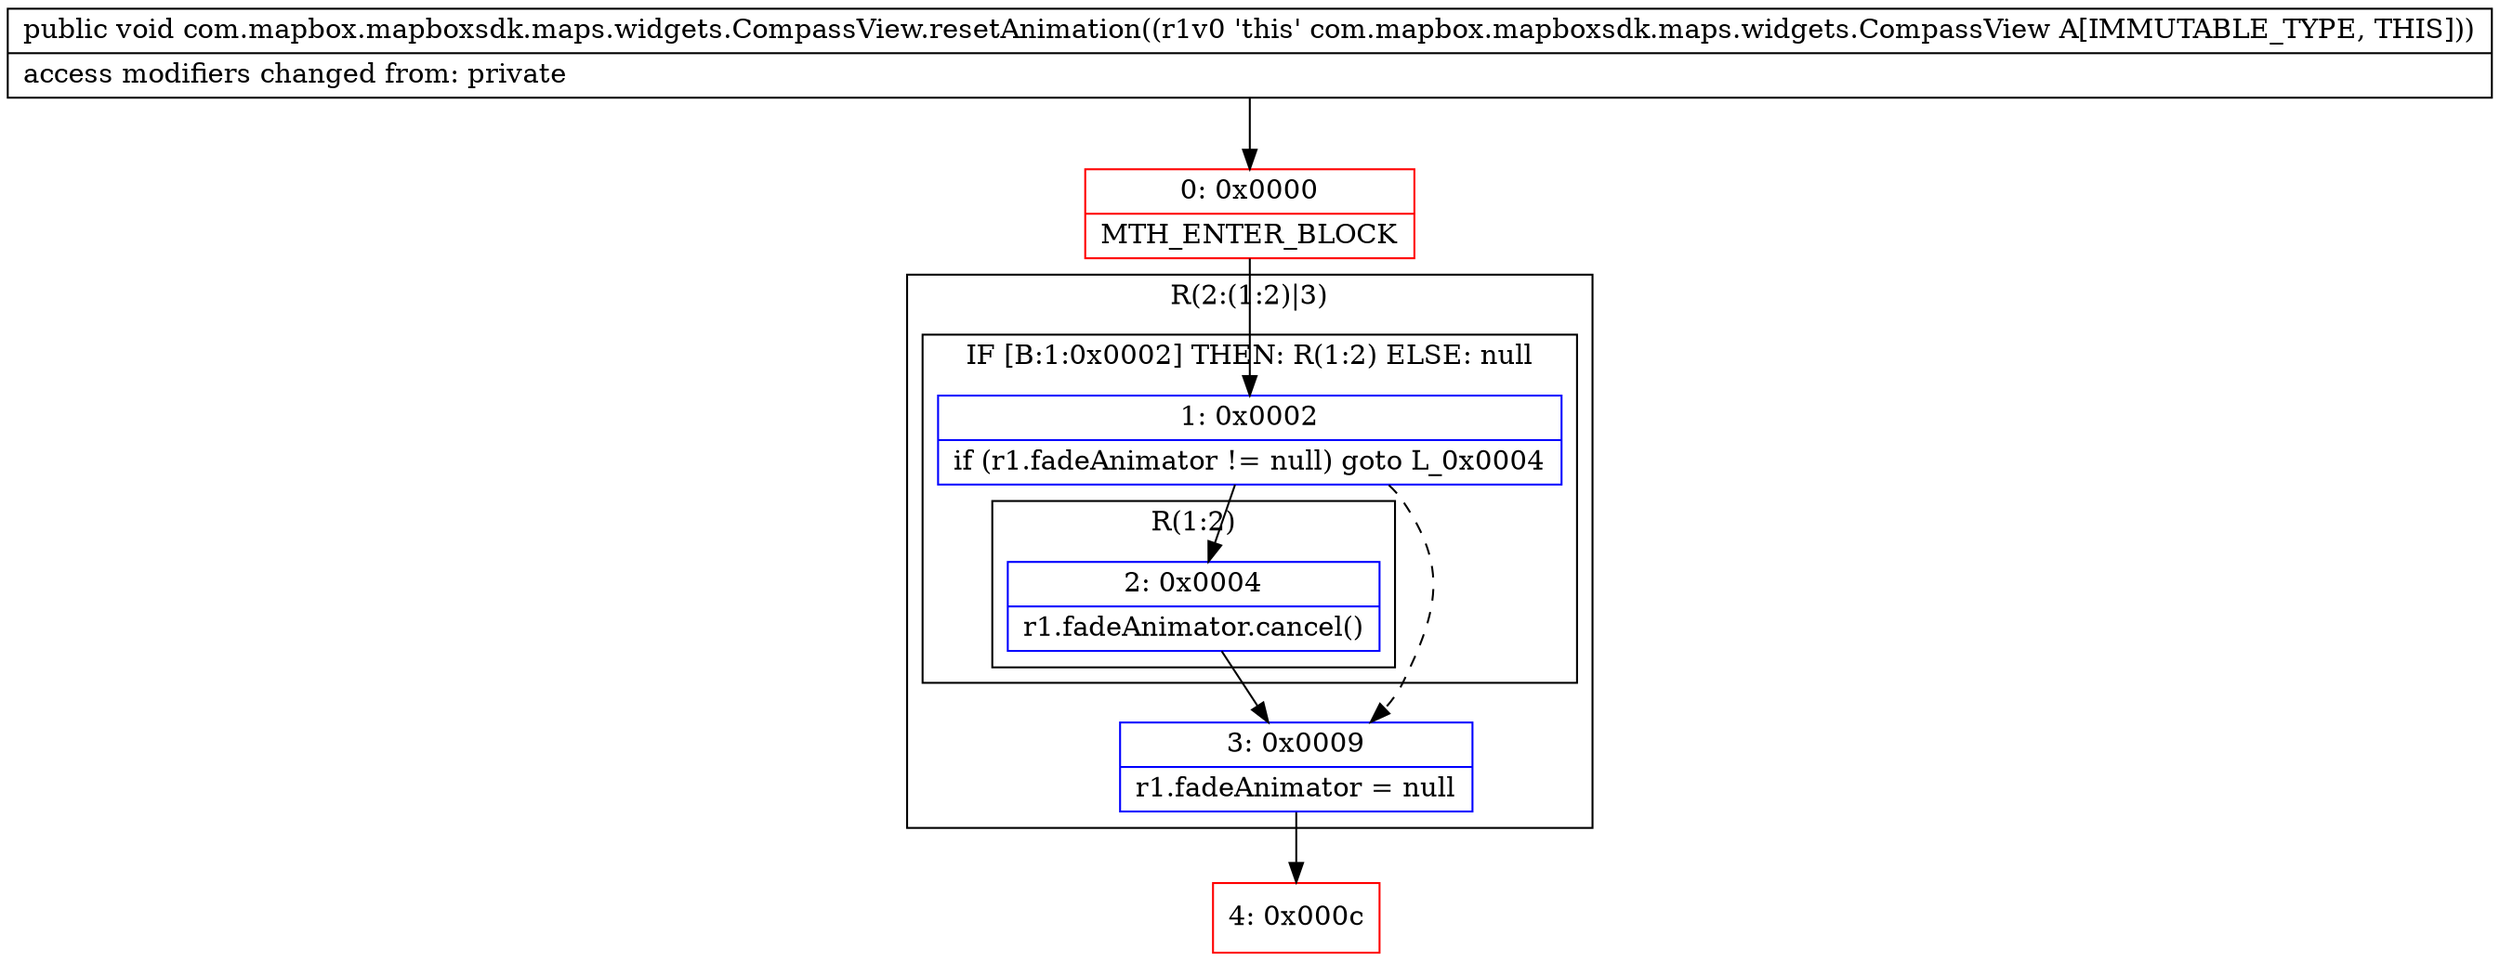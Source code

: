 digraph "CFG forcom.mapbox.mapboxsdk.maps.widgets.CompassView.resetAnimation()V" {
subgraph cluster_Region_1652602700 {
label = "R(2:(1:2)|3)";
node [shape=record,color=blue];
subgraph cluster_IfRegion_1497073245 {
label = "IF [B:1:0x0002] THEN: R(1:2) ELSE: null";
node [shape=record,color=blue];
Node_1 [shape=record,label="{1\:\ 0x0002|if (r1.fadeAnimator != null) goto L_0x0004\l}"];
subgraph cluster_Region_909501158 {
label = "R(1:2)";
node [shape=record,color=blue];
Node_2 [shape=record,label="{2\:\ 0x0004|r1.fadeAnimator.cancel()\l}"];
}
}
Node_3 [shape=record,label="{3\:\ 0x0009|r1.fadeAnimator = null\l}"];
}
Node_0 [shape=record,color=red,label="{0\:\ 0x0000|MTH_ENTER_BLOCK\l}"];
Node_4 [shape=record,color=red,label="{4\:\ 0x000c}"];
MethodNode[shape=record,label="{public void com.mapbox.mapboxsdk.maps.widgets.CompassView.resetAnimation((r1v0 'this' com.mapbox.mapboxsdk.maps.widgets.CompassView A[IMMUTABLE_TYPE, THIS]))  | access modifiers changed from: private\l}"];
MethodNode -> Node_0;
Node_1 -> Node_2;
Node_1 -> Node_3[style=dashed];
Node_2 -> Node_3;
Node_3 -> Node_4;
Node_0 -> Node_1;
}


